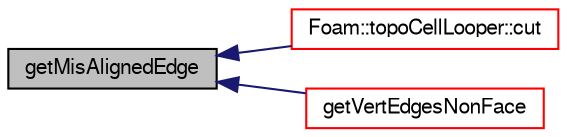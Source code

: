 digraph "getMisAlignedEdge"
{
  bgcolor="transparent";
  edge [fontname="FreeSans",fontsize="10",labelfontname="FreeSans",labelfontsize="10"];
  node [fontname="FreeSans",fontsize="10",shape=record];
  rankdir="LR";
  Node399 [label="getMisAlignedEdge",height=0.2,width=0.4,color="black", fillcolor="grey75", style="filled", fontcolor="black"];
  Node399 -> Node400 [dir="back",color="midnightblue",fontsize="10",style="solid",fontname="FreeSans"];
  Node400 [label="Foam::topoCellLooper::cut",height=0.2,width=0.4,color="red",URL="$a21482.html#a3d6305b93327dbf1434bf2c8362a3a3e",tooltip="Create cut along circumference of cellI. Gets current mesh cuts. "];
  Node399 -> Node402 [dir="back",color="midnightblue",fontsize="10",style="solid",fontname="FreeSans"];
  Node402 [label="getVertEdgesNonFace",height=0.2,width=0.4,color="red",URL="$a21470.html#a0a167d658711bc2b8e9765d06ffd167c",tooltip="Get edges (on cell) connected to vertI which are not on faceI. "];
}

